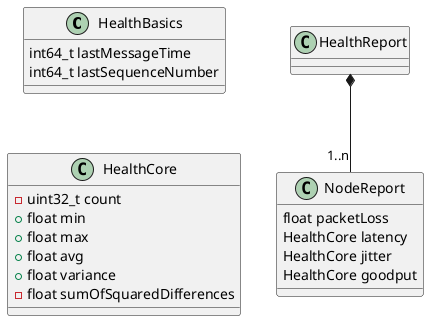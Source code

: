 @startuml
    ' title <u>Health Monitoring Data Structures</u>
    class HealthBasics {
        int64_t lastMessageTime
        int64_t lastSequenceNumber
    }
    ' note bottom of HealthBasics: The difference between HealthBasics and HealthCore,\nis that HealthBasics contains "per-node"\ninformation, where as HealthCore contains\n"per-node-per-statistic" information.
    class HealthCore{
        -uint32_t count
        +float min
        +float max
        +float avg
        +float variance
        -float sumOfSquaredDifferences
    }

    HealthCore -u[hidden]->HealthBasics
    ' note bottom of HealthCore: How would we actually implement count and\nsumOfSquaredDifferences in a private way?

    class NodeReport{
        float packetLoss
        HealthCore latency
        HealthCore jitter
        HealthCore goodput
    }
    class HealthReport
    HealthReport *--"1..n" NodeReport
@enduml